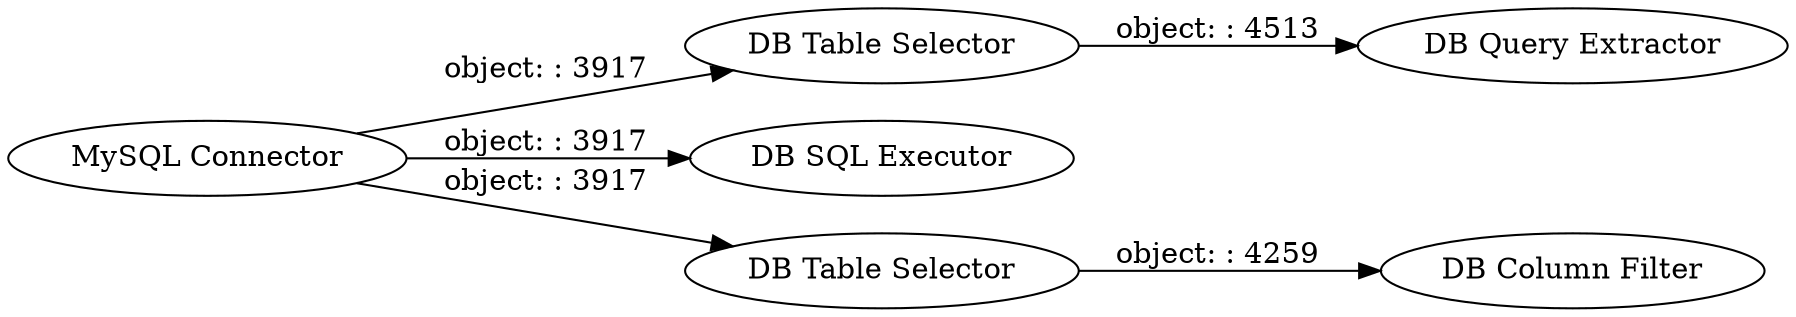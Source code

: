 digraph {
	"1303461225388453527_5" [label="DB Table Selector"]
	"1303461225388453527_8" [label="DB Column Filter"]
	"1303461225388453527_11" [label="DB Query Extractor"]
	"1303461225388453527_2" [label="MySQL Connector"]
	"1303461225388453527_3" [label="DB SQL Executor"]
	"1303461225388453527_7" [label="DB Table Selector"]
	"1303461225388453527_2" -> "1303461225388453527_3" [label="object: : 3917"]
	"1303461225388453527_2" -> "1303461225388453527_7" [label="object: : 3917"]
	"1303461225388453527_2" -> "1303461225388453527_5" [label="object: : 3917"]
	"1303461225388453527_7" -> "1303461225388453527_8" [label="object: : 4259"]
	"1303461225388453527_5" -> "1303461225388453527_11" [label="object: : 4513"]
	rankdir=LR
}
